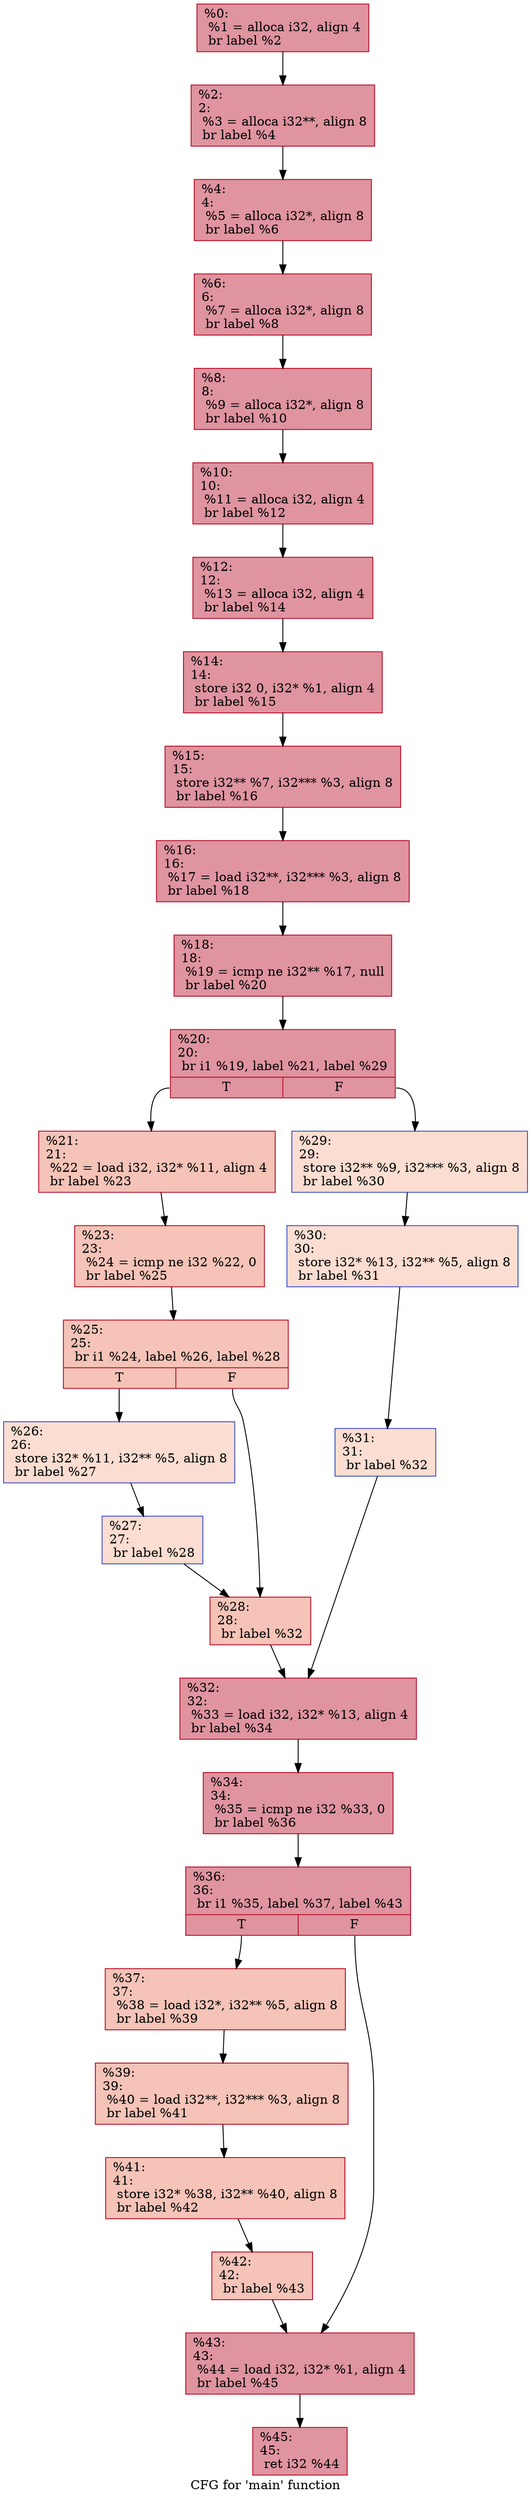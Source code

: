 digraph "CFG for 'main' function" {
	label="CFG for 'main' function";

	Node0x1cbfea0 [shape=record,color="#b70d28ff", style=filled, fillcolor="#b70d2870",label="{%0:\l  %1 = alloca i32, align 4\l  br label %2\l}"];
	Node0x1cbfea0 -> Node0x1cc0600;
	Node0x1cc0600 [shape=record,color="#b70d28ff", style=filled, fillcolor="#b70d2870",label="{%2:\l2:                                                \l  %3 = alloca i32**, align 8\l  br label %4\l}"];
	Node0x1cc0600 -> Node0x1cc0760;
	Node0x1cc0760 [shape=record,color="#b70d28ff", style=filled, fillcolor="#b70d2870",label="{%4:\l4:                                                \l  %5 = alloca i32*, align 8\l  br label %6\l}"];
	Node0x1cc0760 -> Node0x1cc08e0;
	Node0x1cc08e0 [shape=record,color="#b70d28ff", style=filled, fillcolor="#b70d2870",label="{%6:\l6:                                                \l  %7 = alloca i32*, align 8\l  br label %8\l}"];
	Node0x1cc08e0 -> Node0x1cc0a10;
	Node0x1cc0a10 [shape=record,color="#b70d28ff", style=filled, fillcolor="#b70d2870",label="{%8:\l8:                                                \l  %9 = alloca i32*, align 8\l  br label %10\l}"];
	Node0x1cc0a10 -> Node0x1cc0820;
	Node0x1cc0820 [shape=record,color="#b70d28ff", style=filled, fillcolor="#b70d2870",label="{%10:\l10:                                               \l  %11 = alloca i32, align 4\l  br label %12\l}"];
	Node0x1cc0820 -> Node0x1cc0c20;
	Node0x1cc0c20 [shape=record,color="#b70d28ff", style=filled, fillcolor="#b70d2870",label="{%12:\l12:                                               \l  %13 = alloca i32, align 4\l  br label %14\l}"];
	Node0x1cc0c20 -> Node0x1cc0d50;
	Node0x1cc0d50 [shape=record,color="#b70d28ff", style=filled, fillcolor="#b70d2870",label="{%14:\l14:                                               \l  store i32 0, i32* %1, align 4\l  br label %15\l}"];
	Node0x1cc0d50 -> Node0x1cc0e10;
	Node0x1cc0e10 [shape=record,color="#b70d28ff", style=filled, fillcolor="#b70d2870",label="{%15:\l15:                                               \l  store i32** %7, i32*** %3, align 8\l  br label %16\l}"];
	Node0x1cc0e10 -> Node0x1cc0ed0;
	Node0x1cc0ed0 [shape=record,color="#b70d28ff", style=filled, fillcolor="#b70d2870",label="{%16:\l16:                                               \l  %17 = load i32**, i32*** %3, align 8\l  br label %18\l}"];
	Node0x1cc0ed0 -> Node0x1cc1000;
	Node0x1cc1000 [shape=record,color="#b70d28ff", style=filled, fillcolor="#b70d2870",label="{%18:\l18:                                               \l  %19 = icmp ne i32** %17, null\l  br label %20\l}"];
	Node0x1cc1000 -> Node0x1cc14d0;
	Node0x1cc14d0 [shape=record,color="#b70d28ff", style=filled, fillcolor="#b70d2870",label="{%20:\l20:                                               \l  br i1 %19, label %21, label %29\l|{<s0>T|<s1>F}}"];
	Node0x1cc14d0:s0 -> Node0x1cc1590;
	Node0x1cc14d0:s1 -> Node0x1cc15e0;
	Node0x1cc1590 [shape=record,color="#b70d28ff", style=filled, fillcolor="#e8765c70",label="{%21:\l21:                                               \l  %22 = load i32, i32* %11, align 4\l  br label %23\l}"];
	Node0x1cc1590 -> Node0x1cc1790;
	Node0x1cc1790 [shape=record,color="#b70d28ff", style=filled, fillcolor="#e8765c70",label="{%23:\l23:                                               \l  %24 = icmp ne i32 %22, 0\l  br label %25\l}"];
	Node0x1cc1790 -> Node0x1cc1850;
	Node0x1cc1850 [shape=record,color="#b70d28ff", style=filled, fillcolor="#e8765c70",label="{%25:\l25:                                               \l  br i1 %24, label %26, label %28\l|{<s0>T|<s1>F}}"];
	Node0x1cc1850:s0 -> Node0x1cc1910;
	Node0x1cc1850:s1 -> Node0x1cc1960;
	Node0x1cc1910 [shape=record,color="#3d50c3ff", style=filled, fillcolor="#f7b39670",label="{%26:\l26:                                               \l  store i32* %11, i32** %5, align 8\l  br label %27\l}"];
	Node0x1cc1910 -> Node0x1cc1aa0;
	Node0x1cc1aa0 [shape=record,color="#3d50c3ff", style=filled, fillcolor="#f7b39670",label="{%27:\l27:                                               \l  br label %28\l}"];
	Node0x1cc1aa0 -> Node0x1cc1960;
	Node0x1cc1960 [shape=record,color="#b70d28ff", style=filled, fillcolor="#e8765c70",label="{%28:\l28:                                               \l  br label %32\l}"];
	Node0x1cc1960 -> Node0x1cc1bd0;
	Node0x1cc15e0 [shape=record,color="#3d50c3ff", style=filled, fillcolor="#f7b39670",label="{%29:\l29:                                               \l  store i32** %9, i32*** %3, align 8\l  br label %30\l}"];
	Node0x1cc15e0 -> Node0x1cc1c90;
	Node0x1cc1c90 [shape=record,color="#3d50c3ff", style=filled, fillcolor="#f7b39670",label="{%30:\l30:                                               \l  store i32* %13, i32** %5, align 8\l  br label %31\l}"];
	Node0x1cc1c90 -> Node0x1cc1de0;
	Node0x1cc1de0 [shape=record,color="#3d50c3ff", style=filled, fillcolor="#f7b39670",label="{%31:\l31:                                               \l  br label %32\l}"];
	Node0x1cc1de0 -> Node0x1cc1bd0;
	Node0x1cc1bd0 [shape=record,color="#b70d28ff", style=filled, fillcolor="#b70d2870",label="{%32:\l32:                                               \l  %33 = load i32, i32* %13, align 4\l  br label %34\l}"];
	Node0x1cc1bd0 -> Node0x1cc2190;
	Node0x1cc2190 [shape=record,color="#b70d28ff", style=filled, fillcolor="#b70d2870",label="{%34:\l34:                                               \l  %35 = icmp ne i32 %33, 0\l  br label %36\l}"];
	Node0x1cc2190 -> Node0x1cc22e0;
	Node0x1cc22e0 [shape=record,color="#b70d28ff", style=filled, fillcolor="#b70d2870",label="{%36:\l36:                                               \l  br i1 %35, label %37, label %43\l|{<s0>T|<s1>F}}"];
	Node0x1cc22e0:s0 -> Node0x1cc23a0;
	Node0x1cc22e0:s1 -> Node0x1cc23f0;
	Node0x1cc23a0 [shape=record,color="#b70d28ff", style=filled, fillcolor="#e8765c70",label="{%37:\l37:                                               \l  %38 = load i32*, i32** %5, align 8\l  br label %39\l}"];
	Node0x1cc23a0 -> Node0x1cc2560;
	Node0x1cc2560 [shape=record,color="#b70d28ff", style=filled, fillcolor="#e8765c70",label="{%39:\l39:                                               \l  %40 = load i32**, i32*** %3, align 8\l  br label %41\l}"];
	Node0x1cc2560 -> Node0x1cc2690;
	Node0x1cc2690 [shape=record,color="#b70d28ff", style=filled, fillcolor="#e8765c70",label="{%41:\l41:                                               \l  store i32* %38, i32** %40, align 8\l  br label %42\l}"];
	Node0x1cc2690 -> Node0x1cc27e0;
	Node0x1cc27e0 [shape=record,color="#b70d28ff", style=filled, fillcolor="#e8765c70",label="{%42:\l42:                                               \l  br label %43\l}"];
	Node0x1cc27e0 -> Node0x1cc23f0;
	Node0x1cc23f0 [shape=record,color="#b70d28ff", style=filled, fillcolor="#b70d2870",label="{%43:\l43:                                               \l  %44 = load i32, i32* %1, align 4\l  br label %45\l}"];
	Node0x1cc23f0 -> Node0x1cc2980;
	Node0x1cc2980 [shape=record,color="#b70d28ff", style=filled, fillcolor="#b70d2870",label="{%45:\l45:                                               \l  ret i32 %44\l}"];
}
